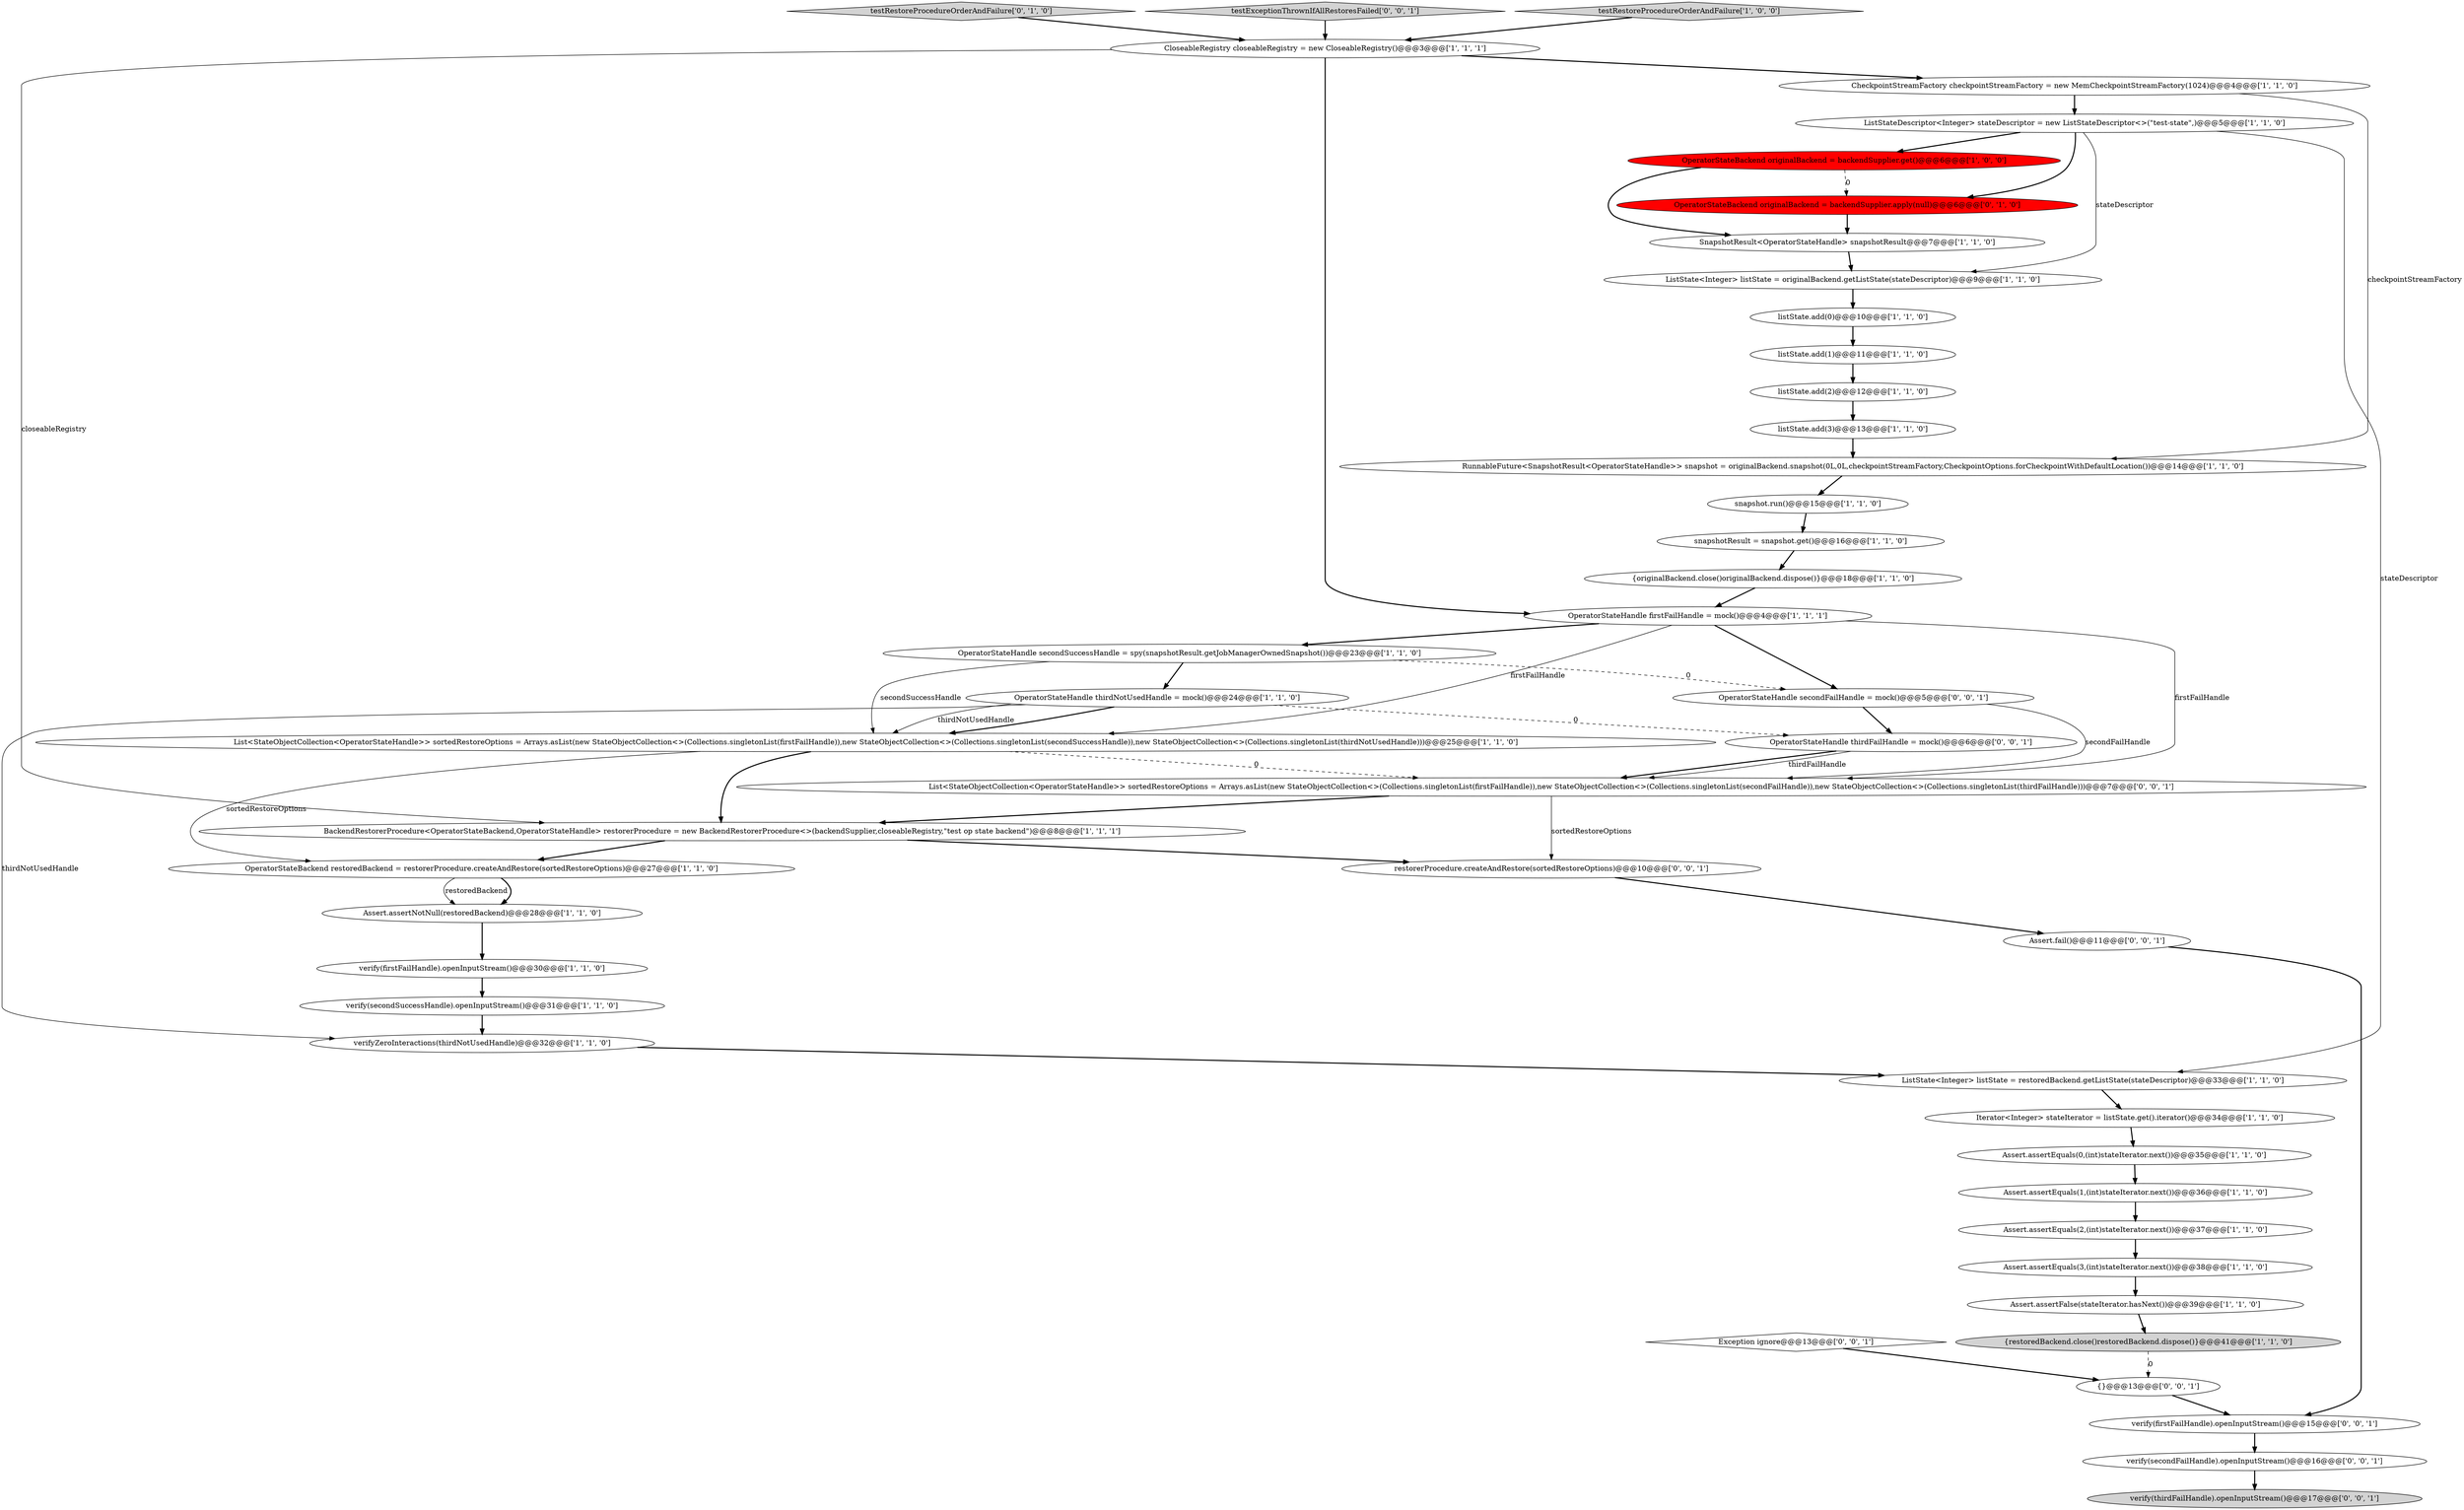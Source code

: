 digraph {
25 [style = filled, label = "OperatorStateBackend restoredBackend = restorerProcedure.createAndRestore(sortedRestoreOptions)@@@27@@@['1', '1', '0']", fillcolor = white, shape = ellipse image = "AAA0AAABBB1BBB"];
10 [style = filled, label = "Assert.assertEquals(2,(int)stateIterator.next())@@@37@@@['1', '1', '0']", fillcolor = white, shape = ellipse image = "AAA0AAABBB1BBB"];
27 [style = filled, label = "BackendRestorerProcedure<OperatorStateBackend,OperatorStateHandle> restorerProcedure = new BackendRestorerProcedure<>(backendSupplier,closeableRegistry,\"test op state backend\")@@@8@@@['1', '1', '1']", fillcolor = white, shape = ellipse image = "AAA0AAABBB1BBB"];
30 [style = filled, label = "Assert.assertFalse(stateIterator.hasNext())@@@39@@@['1', '1', '0']", fillcolor = white, shape = ellipse image = "AAA0AAABBB1BBB"];
1 [style = filled, label = "RunnableFuture<SnapshotResult<OperatorStateHandle>> snapshot = originalBackend.snapshot(0L,0L,checkpointStreamFactory,CheckpointOptions.forCheckpointWithDefaultLocation())@@@14@@@['1', '1', '0']", fillcolor = white, shape = ellipse image = "AAA0AAABBB1BBB"];
11 [style = filled, label = "OperatorStateBackend originalBackend = backendSupplier.get()@@@6@@@['1', '0', '0']", fillcolor = red, shape = ellipse image = "AAA1AAABBB1BBB"];
35 [style = filled, label = "List<StateObjectCollection<OperatorStateHandle>> sortedRestoreOptions = Arrays.asList(new StateObjectCollection<>(Collections.singletonList(firstFailHandle)),new StateObjectCollection<>(Collections.singletonList(secondFailHandle)),new StateObjectCollection<>(Collections.singletonList(thirdFailHandle)))@@@7@@@['0', '0', '1']", fillcolor = white, shape = ellipse image = "AAA0AAABBB3BBB"];
16 [style = filled, label = "listState.add(1)@@@11@@@['1', '1', '0']", fillcolor = white, shape = ellipse image = "AAA0AAABBB1BBB"];
38 [style = filled, label = "verify(thirdFailHandle).openInputStream()@@@17@@@['0', '0', '1']", fillcolor = lightgray, shape = ellipse image = "AAA0AAABBB3BBB"];
42 [style = filled, label = "{}@@@13@@@['0', '0', '1']", fillcolor = white, shape = ellipse image = "AAA0AAABBB3BBB"];
29 [style = filled, label = "verifyZeroInteractions(thirdNotUsedHandle)@@@32@@@['1', '1', '0']", fillcolor = white, shape = ellipse image = "AAA0AAABBB1BBB"];
20 [style = filled, label = "Assert.assertEquals(3,(int)stateIterator.next())@@@38@@@['1', '1', '0']", fillcolor = white, shape = ellipse image = "AAA0AAABBB1BBB"];
6 [style = filled, label = "verify(firstFailHandle).openInputStream()@@@30@@@['1', '1', '0']", fillcolor = white, shape = ellipse image = "AAA0AAABBB1BBB"];
18 [style = filled, label = "snapshot.run()@@@15@@@['1', '1', '0']", fillcolor = white, shape = ellipse image = "AAA0AAABBB1BBB"];
9 [style = filled, label = "ListState<Integer> listState = originalBackend.getListState(stateDescriptor)@@@9@@@['1', '1', '0']", fillcolor = white, shape = ellipse image = "AAA0AAABBB1BBB"];
37 [style = filled, label = "Exception ignore@@@13@@@['0', '0', '1']", fillcolor = white, shape = diamond image = "AAA0AAABBB3BBB"];
15 [style = filled, label = "CheckpointStreamFactory checkpointStreamFactory = new MemCheckpointStreamFactory(1024)@@@4@@@['1', '1', '0']", fillcolor = white, shape = ellipse image = "AAA0AAABBB1BBB"];
45 [style = filled, label = "Assert.fail()@@@11@@@['0', '0', '1']", fillcolor = white, shape = ellipse image = "AAA0AAABBB3BBB"];
7 [style = filled, label = "verify(secondSuccessHandle).openInputStream()@@@31@@@['1', '1', '0']", fillcolor = white, shape = ellipse image = "AAA0AAABBB1BBB"];
44 [style = filled, label = "OperatorStateHandle thirdFailHandle = mock()@@@6@@@['0', '0', '1']", fillcolor = white, shape = ellipse image = "AAA0AAABBB3BBB"];
19 [style = filled, label = "ListStateDescriptor<Integer> stateDescriptor = new ListStateDescriptor<>(\"test-state\",)@@@5@@@['1', '1', '0']", fillcolor = white, shape = ellipse image = "AAA0AAABBB1BBB"];
22 [style = filled, label = "listState.add(0)@@@10@@@['1', '1', '0']", fillcolor = white, shape = ellipse image = "AAA0AAABBB1BBB"];
28 [style = filled, label = "{originalBackend.close()originalBackend.dispose()}@@@18@@@['1', '1', '0']", fillcolor = white, shape = ellipse image = "AAA0AAABBB1BBB"];
5 [style = filled, label = "List<StateObjectCollection<OperatorStateHandle>> sortedRestoreOptions = Arrays.asList(new StateObjectCollection<>(Collections.singletonList(firstFailHandle)),new StateObjectCollection<>(Collections.singletonList(secondSuccessHandle)),new StateObjectCollection<>(Collections.singletonList(thirdNotUsedHandle)))@@@25@@@['1', '1', '0']", fillcolor = white, shape = ellipse image = "AAA0AAABBB1BBB"];
34 [style = filled, label = "testRestoreProcedureOrderAndFailure['0', '1', '0']", fillcolor = lightgray, shape = diamond image = "AAA0AAABBB2BBB"];
12 [style = filled, label = "Assert.assertEquals(0,(int)stateIterator.next())@@@35@@@['1', '1', '0']", fillcolor = white, shape = ellipse image = "AAA0AAABBB1BBB"];
23 [style = filled, label = "Iterator<Integer> stateIterator = listState.get().iterator()@@@34@@@['1', '1', '0']", fillcolor = white, shape = ellipse image = "AAA0AAABBB1BBB"];
41 [style = filled, label = "OperatorStateHandle secondFailHandle = mock()@@@5@@@['0', '0', '1']", fillcolor = white, shape = ellipse image = "AAA0AAABBB3BBB"];
8 [style = filled, label = "{restoredBackend.close()restoredBackend.dispose()}@@@41@@@['1', '1', '0']", fillcolor = lightgray, shape = ellipse image = "AAA0AAABBB1BBB"];
4 [style = filled, label = "listState.add(2)@@@12@@@['1', '1', '0']", fillcolor = white, shape = ellipse image = "AAA0AAABBB1BBB"];
3 [style = filled, label = "OperatorStateHandle firstFailHandle = mock()@@@4@@@['1', '1', '1']", fillcolor = white, shape = ellipse image = "AAA0AAABBB1BBB"];
24 [style = filled, label = "Assert.assertEquals(1,(int)stateIterator.next())@@@36@@@['1', '1', '0']", fillcolor = white, shape = ellipse image = "AAA0AAABBB1BBB"];
39 [style = filled, label = "testExceptionThrownIfAllRestoresFailed['0', '0', '1']", fillcolor = lightgray, shape = diamond image = "AAA0AAABBB3BBB"];
13 [style = filled, label = "testRestoreProcedureOrderAndFailure['1', '0', '0']", fillcolor = lightgray, shape = diamond image = "AAA0AAABBB1BBB"];
26 [style = filled, label = "CloseableRegistry closeableRegistry = new CloseableRegistry()@@@3@@@['1', '1', '1']", fillcolor = white, shape = ellipse image = "AAA0AAABBB1BBB"];
36 [style = filled, label = "verify(firstFailHandle).openInputStream()@@@15@@@['0', '0', '1']", fillcolor = white, shape = ellipse image = "AAA0AAABBB3BBB"];
2 [style = filled, label = "OperatorStateHandle secondSuccessHandle = spy(snapshotResult.getJobManagerOwnedSnapshot())@@@23@@@['1', '1', '0']", fillcolor = white, shape = ellipse image = "AAA0AAABBB1BBB"];
40 [style = filled, label = "verify(secondFailHandle).openInputStream()@@@16@@@['0', '0', '1']", fillcolor = white, shape = ellipse image = "AAA0AAABBB3BBB"];
14 [style = filled, label = "ListState<Integer> listState = restoredBackend.getListState(stateDescriptor)@@@33@@@['1', '1', '0']", fillcolor = white, shape = ellipse image = "AAA0AAABBB1BBB"];
32 [style = filled, label = "Assert.assertNotNull(restoredBackend)@@@28@@@['1', '1', '0']", fillcolor = white, shape = ellipse image = "AAA0AAABBB1BBB"];
21 [style = filled, label = "snapshotResult = snapshot.get()@@@16@@@['1', '1', '0']", fillcolor = white, shape = ellipse image = "AAA0AAABBB1BBB"];
31 [style = filled, label = "OperatorStateHandle thirdNotUsedHandle = mock()@@@24@@@['1', '1', '0']", fillcolor = white, shape = ellipse image = "AAA0AAABBB1BBB"];
33 [style = filled, label = "OperatorStateBackend originalBackend = backendSupplier.apply(null)@@@6@@@['0', '1', '0']", fillcolor = red, shape = ellipse image = "AAA1AAABBB2BBB"];
0 [style = filled, label = "listState.add(3)@@@13@@@['1', '1', '0']", fillcolor = white, shape = ellipse image = "AAA0AAABBB1BBB"];
17 [style = filled, label = "SnapshotResult<OperatorStateHandle> snapshotResult@@@7@@@['1', '1', '0']", fillcolor = white, shape = ellipse image = "AAA0AAABBB1BBB"];
43 [style = filled, label = "restorerProcedure.createAndRestore(sortedRestoreOptions)@@@10@@@['0', '0', '1']", fillcolor = white, shape = ellipse image = "AAA0AAABBB3BBB"];
9->22 [style = bold, label=""];
24->10 [style = bold, label=""];
19->33 [style = bold, label=""];
35->27 [style = bold, label=""];
10->20 [style = bold, label=""];
36->40 [style = bold, label=""];
27->43 [style = bold, label=""];
41->35 [style = solid, label="secondFailHandle"];
22->16 [style = bold, label=""];
11->33 [style = dashed, label="0"];
26->3 [style = bold, label=""];
44->35 [style = bold, label=""];
31->5 [style = bold, label=""];
17->9 [style = bold, label=""];
45->36 [style = bold, label=""];
25->32 [style = bold, label=""];
2->5 [style = solid, label="secondSuccessHandle"];
19->11 [style = bold, label=""];
1->18 [style = bold, label=""];
19->14 [style = solid, label="stateDescriptor"];
12->24 [style = bold, label=""];
42->36 [style = bold, label=""];
15->19 [style = bold, label=""];
40->38 [style = bold, label=""];
32->6 [style = bold, label=""];
39->26 [style = bold, label=""];
43->45 [style = bold, label=""];
21->28 [style = bold, label=""];
4->0 [style = bold, label=""];
8->42 [style = dashed, label="0"];
5->25 [style = solid, label="sortedRestoreOptions"];
44->35 [style = solid, label="thirdFailHandle"];
5->35 [style = dashed, label="0"];
3->2 [style = bold, label=""];
14->23 [style = bold, label=""];
34->26 [style = bold, label=""];
13->26 [style = bold, label=""];
35->43 [style = solid, label="sortedRestoreOptions"];
0->1 [style = bold, label=""];
31->29 [style = solid, label="thirdNotUsedHandle"];
3->41 [style = bold, label=""];
25->32 [style = solid, label="restoredBackend"];
7->29 [style = bold, label=""];
26->15 [style = bold, label=""];
29->14 [style = bold, label=""];
26->27 [style = solid, label="closeableRegistry"];
15->1 [style = solid, label="checkpointStreamFactory"];
19->9 [style = solid, label="stateDescriptor"];
3->5 [style = solid, label="firstFailHandle"];
3->35 [style = solid, label="firstFailHandle"];
31->44 [style = dashed, label="0"];
11->17 [style = bold, label=""];
23->12 [style = bold, label=""];
2->41 [style = dashed, label="0"];
28->3 [style = bold, label=""];
5->27 [style = bold, label=""];
18->21 [style = bold, label=""];
30->8 [style = bold, label=""];
16->4 [style = bold, label=""];
6->7 [style = bold, label=""];
20->30 [style = bold, label=""];
41->44 [style = bold, label=""];
27->25 [style = bold, label=""];
31->5 [style = solid, label="thirdNotUsedHandle"];
37->42 [style = bold, label=""];
33->17 [style = bold, label=""];
2->31 [style = bold, label=""];
}
